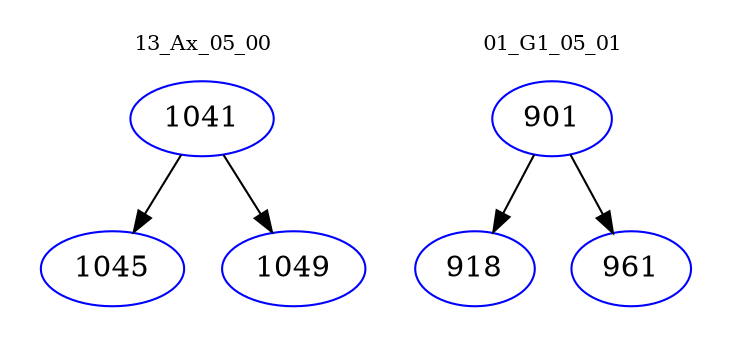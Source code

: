 digraph{
subgraph cluster_0 {
color = white
label = "13_Ax_05_00";
fontsize=10;
T0_1041 [label="1041", color="blue"]
T0_1041 -> T0_1045 [color="black"]
T0_1045 [label="1045", color="blue"]
T0_1041 -> T0_1049 [color="black"]
T0_1049 [label="1049", color="blue"]
}
subgraph cluster_1 {
color = white
label = "01_G1_05_01";
fontsize=10;
T1_901 [label="901", color="blue"]
T1_901 -> T1_918 [color="black"]
T1_918 [label="918", color="blue"]
T1_901 -> T1_961 [color="black"]
T1_961 [label="961", color="blue"]
}
}
